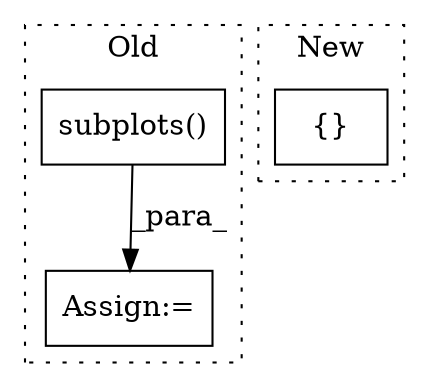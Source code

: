 digraph G {
subgraph cluster0 {
1 [label="subplots()" a="75" s="7030" l="40" shape="box"];
3 [label="Assign:=" a="68" s="7021" l="9" shape="box"];
label = "Old";
style="dotted";
}
subgraph cluster1 {
2 [label="{}" a="95" s="7454,7524" l="14,10" shape="box"];
label = "New";
style="dotted";
}
1 -> 3 [label="_para_"];
}
